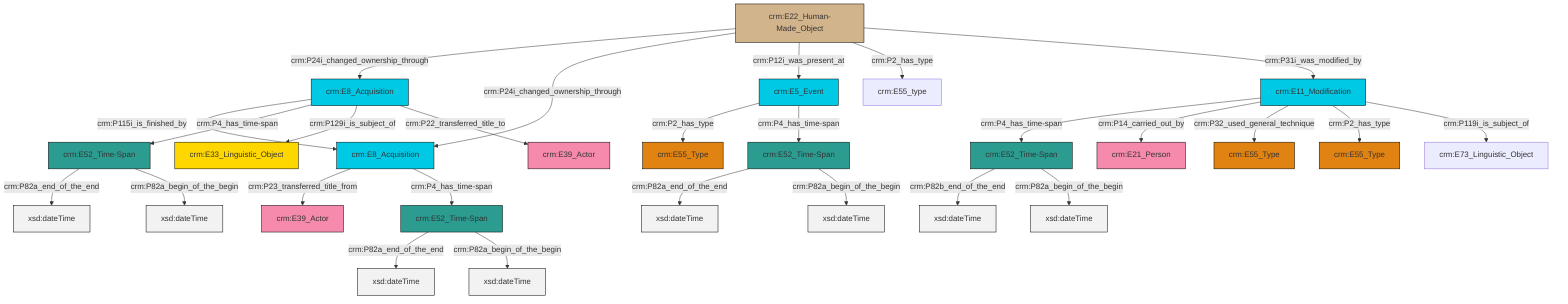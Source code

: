 graph TD
classDef Literal fill:#f2f2f2,stroke:#000000;
classDef CRM_Entity fill:#FFFFFF,stroke:#000000;
classDef Temporal_Entity fill:#00C9E6, stroke:#000000;
classDef Type fill:#E18312, stroke:#000000;
classDef Time-Span fill:#2C9C91, stroke:#000000;
classDef Appellation fill:#FFEB7F, stroke:#000000;
classDef Place fill:#008836, stroke:#000000;
classDef Persistent_Item fill:#B266B2, stroke:#000000;
classDef Conceptual_Object fill:#FFD700, stroke:#000000;
classDef Physical_Thing fill:#D2B48C, stroke:#000000;
classDef Actor fill:#f58aad, stroke:#000000;
classDef PC_Classes fill:#4ce600, stroke:#000000;
classDef Multi fill:#cccccc,stroke:#000000;

0["crm:E52_Time-Span"]:::Time-Span -->|crm:P82a_end_of_the_end| 1[xsd:dateTime]:::Literal
4["crm:E11_Modification"]:::Temporal_Entity -->|crm:P4_has_time-span| 5["crm:E52_Time-Span"]:::Time-Span
6["crm:E52_Time-Span"]:::Time-Span -->|crm:P82a_end_of_the_end| 7[xsd:dateTime]:::Literal
2["crm:E52_Time-Span"]:::Time-Span -->|crm:P82a_end_of_the_end| 8[xsd:dateTime]:::Literal
4["crm:E11_Modification"]:::Temporal_Entity -->|crm:P14_carried_out_by| 9["crm:E21_Person"]:::Actor
12["crm:E8_Acquisition"]:::Temporal_Entity -->|crm:P115i_is_finished_by| 13["crm:E8_Acquisition"]:::Temporal_Entity
5["crm:E52_Time-Span"]:::Time-Span -->|crm:P82b_end_of_the_end| 14[xsd:dateTime]:::Literal
12["crm:E8_Acquisition"]:::Temporal_Entity -->|crm:P4_has_time-span| 6["crm:E52_Time-Span"]:::Time-Span
12["crm:E8_Acquisition"]:::Temporal_Entity -->|crm:P129i_is_subject_of| 10["crm:E33_Linguistic_Object"]:::Conceptual_Object
19["crm:E5_Event"]:::Temporal_Entity -->|crm:P2_has_type| 20["crm:E55_Type"]:::Type
21["crm:E22_Human-Made_Object"]:::Physical_Thing -->|crm:P24i_changed_ownership_through| 12["crm:E8_Acquisition"]:::Temporal_Entity
12["crm:E8_Acquisition"]:::Temporal_Entity -->|crm:P22_transferred_title_to| 24["crm:E39_Actor"]:::Actor
4["crm:E11_Modification"]:::Temporal_Entity -->|crm:P32_used_general_technique| 17["crm:E55_Type"]:::Type
0["crm:E52_Time-Span"]:::Time-Span -->|crm:P82a_begin_of_the_begin| 25[xsd:dateTime]:::Literal
6["crm:E52_Time-Span"]:::Time-Span -->|crm:P82a_begin_of_the_begin| 28[xsd:dateTime]:::Literal
13["crm:E8_Acquisition"]:::Temporal_Entity -->|crm:P23_transferred_title_from| 29["crm:E39_Actor"]:::Actor
21["crm:E22_Human-Made_Object"]:::Physical_Thing -->|crm:P24i_changed_ownership_through| 13["crm:E8_Acquisition"]:::Temporal_Entity
21["crm:E22_Human-Made_Object"]:::Physical_Thing -->|crm:P12i_was_present_at| 19["crm:E5_Event"]:::Temporal_Entity
19["crm:E5_Event"]:::Temporal_Entity -->|crm:P4_has_time-span| 0["crm:E52_Time-Span"]:::Time-Span
13["crm:E8_Acquisition"]:::Temporal_Entity -->|crm:P4_has_time-span| 2["crm:E52_Time-Span"]:::Time-Span
4["crm:E11_Modification"]:::Temporal_Entity -->|crm:P2_has_type| 22["crm:E55_Type"]:::Type
5["crm:E52_Time-Span"]:::Time-Span -->|crm:P82a_begin_of_the_begin| 39[xsd:dateTime]:::Literal
21["crm:E22_Human-Made_Object"]:::Physical_Thing -->|crm:P2_has_type| 40["crm:E55_type"]:::Default
2["crm:E52_Time-Span"]:::Time-Span -->|crm:P82a_begin_of_the_begin| 42[xsd:dateTime]:::Literal
21["crm:E22_Human-Made_Object"]:::Physical_Thing -->|crm:P31i_was_modified_by| 4["crm:E11_Modification"]:::Temporal_Entity
4["crm:E11_Modification"]:::Temporal_Entity -->|crm:P119i_is_subject_of| 36["crm:E73_Linguistic_Object"]:::Default